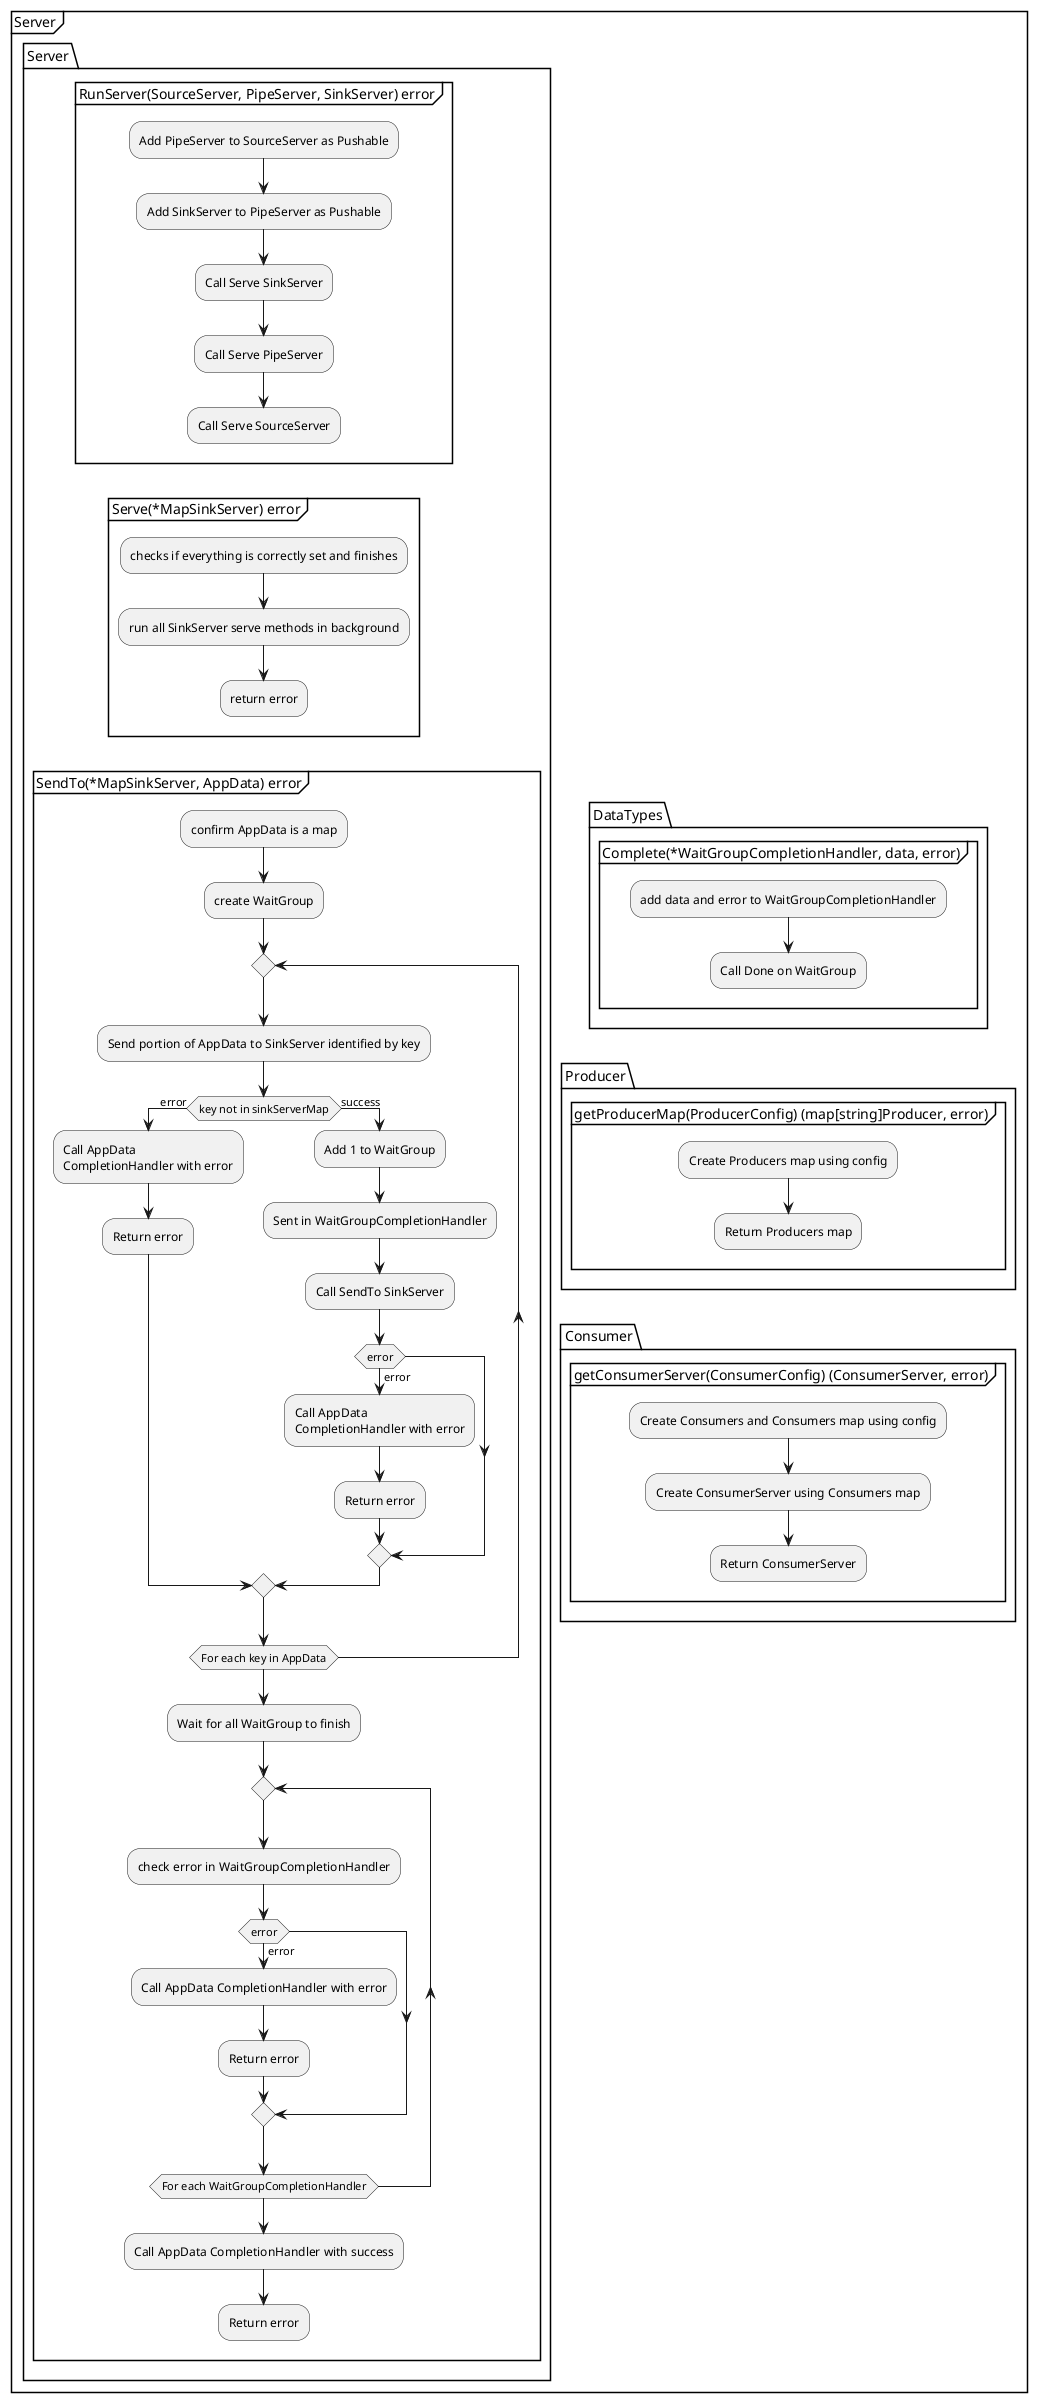 @startuml
    partition Server {
        split
        -[hidden]->
        package Server {
            group RunServer(SourceServer, PipeServer, SinkServer) error {
                :Add PipeServer to SourceServer as Pushable;
                :Add SinkServer to PipeServer as Pushable;
                :Call Serve SinkServer;
                :Call Serve PipeServer;
                :Call Serve SourceServer;
                detach
            }
            group Serve(*MapSinkServer) error {
                :checks if everything is correctly set and finishes;
                :run all SinkServer serve methods in background;
                :return error;
                detach
            }
            group SendTo(*MapSinkServer, AppData) error {
                :confirm AppData is a map;
                :create WaitGroup;
                repeat
                    :Send portion of AppData to SinkServer identified by key;
                    if (key not in sinkServerMap) then (error)
                        :Call AppData\nCompletionHandler with error;
                        :Return error;
                    else (success)
                        :Add 1 to WaitGroup;
                        :Sent in WaitGroupCompletionHandler;
                        :Call SendTo SinkServer;
                        if (error) then (error)
                            :Call AppData\nCompletionHandler with error;
                            :Return error;
                        endif
                    endif
                repeat while (For each key in AppData);
                :Wait for all WaitGroup to finish;
                repeat
                    :check error in WaitGroupCompletionHandler;
                    if (error) then (error)
                        :Call AppData CompletionHandler with error;
                        :Return error;
                    endif
                repeat while (For each WaitGroupCompletionHandler)
                :Call AppData CompletionHandler with success;
                :Return error;
                detach
            }
        }
        split again
        -[hidden]->
        package DataTypes {
            group Complete(*WaitGroupCompletionHandler, data, error) {
                :add data and error to WaitGroupCompletionHandler;
                :Call Done on WaitGroup;
                detach
            }
        }
        package Producer {
            group getProducerMap(ProducerConfig) (map[string]Producer, error) {
                :Create Producers map using config;
                :Return Producers map;
                detach
            }
        }
        package Consumer {
            group getConsumerServer(ConsumerConfig) (ConsumerServer, error) {
                :Create Consumers and Consumers map using config;
                :Create ConsumerServer using Consumers map;
                :Return ConsumerServer;
                detach
            }
        }
        end split
    }
@enduml